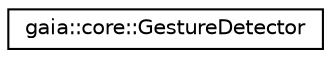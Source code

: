 digraph G
{
  edge [fontname="Helvetica",fontsize="10",labelfontname="Helvetica",labelfontsize="10"];
  node [fontname="Helvetica",fontsize="10",shape=record];
  rankdir=LR;
  Node1 [label="gaia::core::GestureDetector",height=0.2,width=0.4,color="black", fillcolor="white", style="filled",URL="$d0/d7c/classgaia_1_1core_1_1_gesture_detector.html",tooltip="Detects various gestures and events using the supplied MotionEvents."];
}
